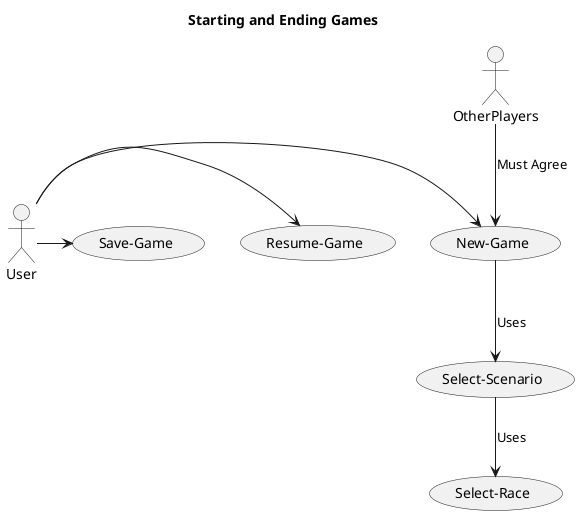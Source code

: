 @startuml

title Starting and Ending Games
User -> (New-Game)
User -> (Resume-Game)
User -> (Save-Game)
(New-Game) --> (Select-Scenario) : Uses
(Select-Scenario)--> (Select-Race) : Uses

OtherPlayers --> (New-Game) : Must Agree

@enduml